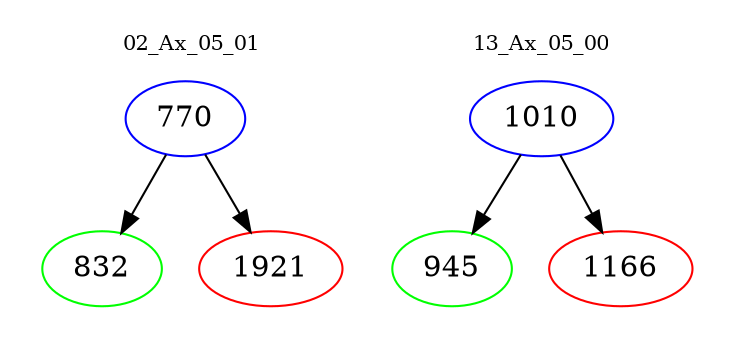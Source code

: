 digraph{
subgraph cluster_0 {
color = white
label = "02_Ax_05_01";
fontsize=10;
T0_770 [label="770", color="blue"]
T0_770 -> T0_832 [color="black"]
T0_832 [label="832", color="green"]
T0_770 -> T0_1921 [color="black"]
T0_1921 [label="1921", color="red"]
}
subgraph cluster_1 {
color = white
label = "13_Ax_05_00";
fontsize=10;
T1_1010 [label="1010", color="blue"]
T1_1010 -> T1_945 [color="black"]
T1_945 [label="945", color="green"]
T1_1010 -> T1_1166 [color="black"]
T1_1166 [label="1166", color="red"]
}
}
